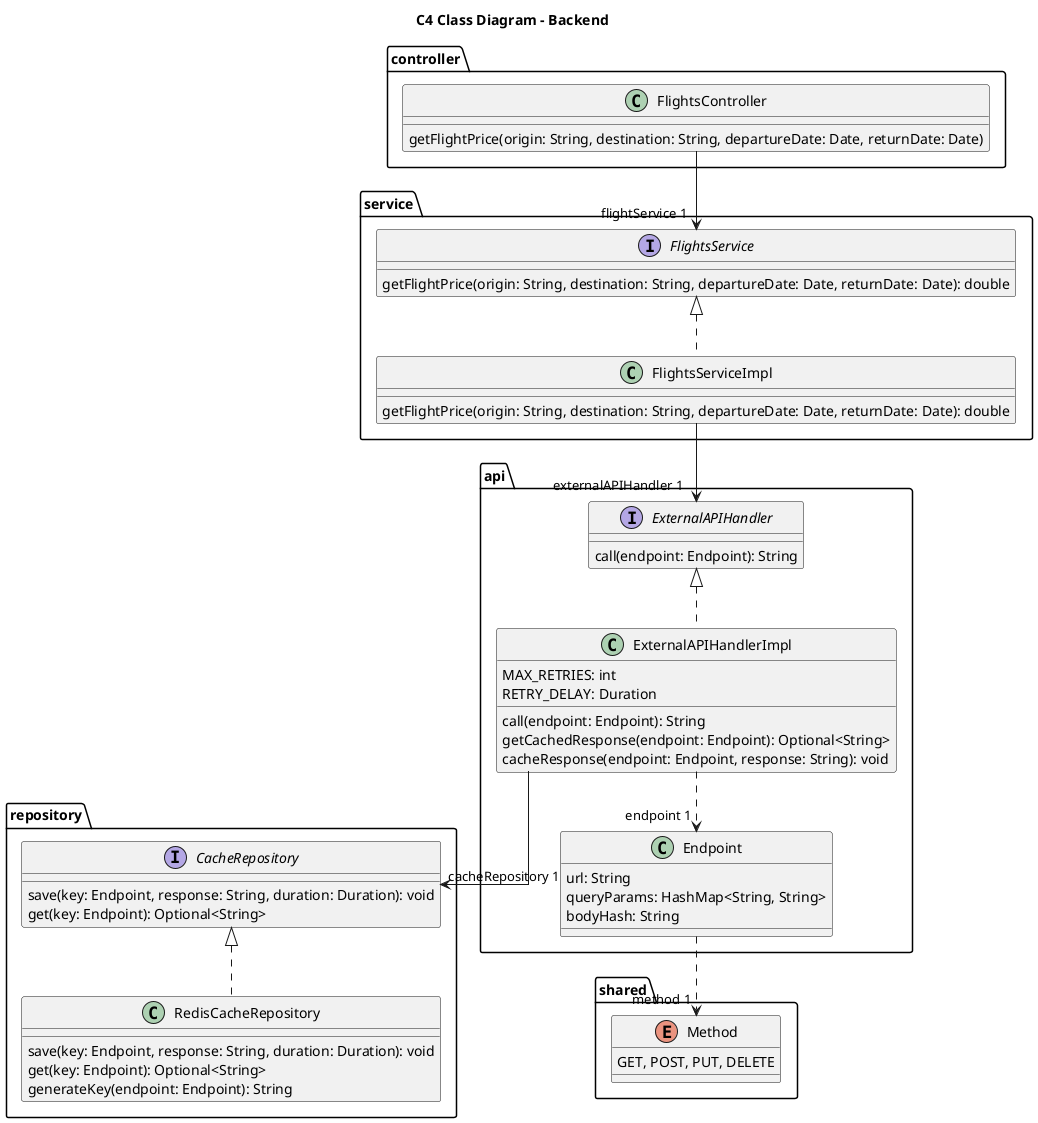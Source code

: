 @startuml
title C4 Class Diagram - Backend

'hide circle
skinparam linetype ortho

top to bottom direction

package "controller" {
    class FlightsController {
        getFlightPrice(origin: String, destination: String, departureDate: Date, returnDate: Date)
    }
}

package "service" {
    interface FlightsService {
        getFlightPrice(origin: String, destination: String, departureDate: Date, returnDate: Date): double
    }

    class FlightsServiceImpl {
        getFlightPrice(origin: String, destination: String, departureDate: Date, returnDate: Date): double
    }
}

package "api" {
    interface ExternalAPIHandler {
        call(endpoint: Endpoint): String
    }

    class ExternalAPIHandlerImpl {
        MAX_RETRIES: int
        RETRY_DELAY: Duration
        call(endpoint: Endpoint): String
        getCachedResponse(endpoint: Endpoint): Optional<String>
        cacheResponse(endpoint: Endpoint, response: String): void
    }

    class Endpoint {
        url: String
        queryParams: HashMap<String, String>
        bodyHash: String
    }
}

package "repository" {
    interface CacheRepository {
        save(key: Endpoint, response: String, duration: Duration): void
        get(key: Endpoint): Optional<String>
    }

    class RedisCacheRepository {
        save(key: Endpoint, response: String, duration: Duration): void
        get(key: Endpoint): Optional<String>
        generateKey(endpoint: Endpoint): String
    }
}

package "shared" {
    enum Method {
        GET, POST, PUT, DELETE
    }
}

FlightsController --> "flightService 1" FlightsService
FlightsServiceImpl .u.|> FlightsService
FlightsServiceImpl --> "externalAPIHandler 1" ExternalAPIHandler
ExternalAPIHandlerImpl .u.|> ExternalAPIHandler
ExternalAPIHandlerImpl --> "cacheRepository 1" CacheRepository
RedisCacheRepository .u.|> CacheRepository
ExternalAPIHandlerImpl ..> "endpoint 1" Endpoint
Endpoint ..> "method 1" Method

@enduml